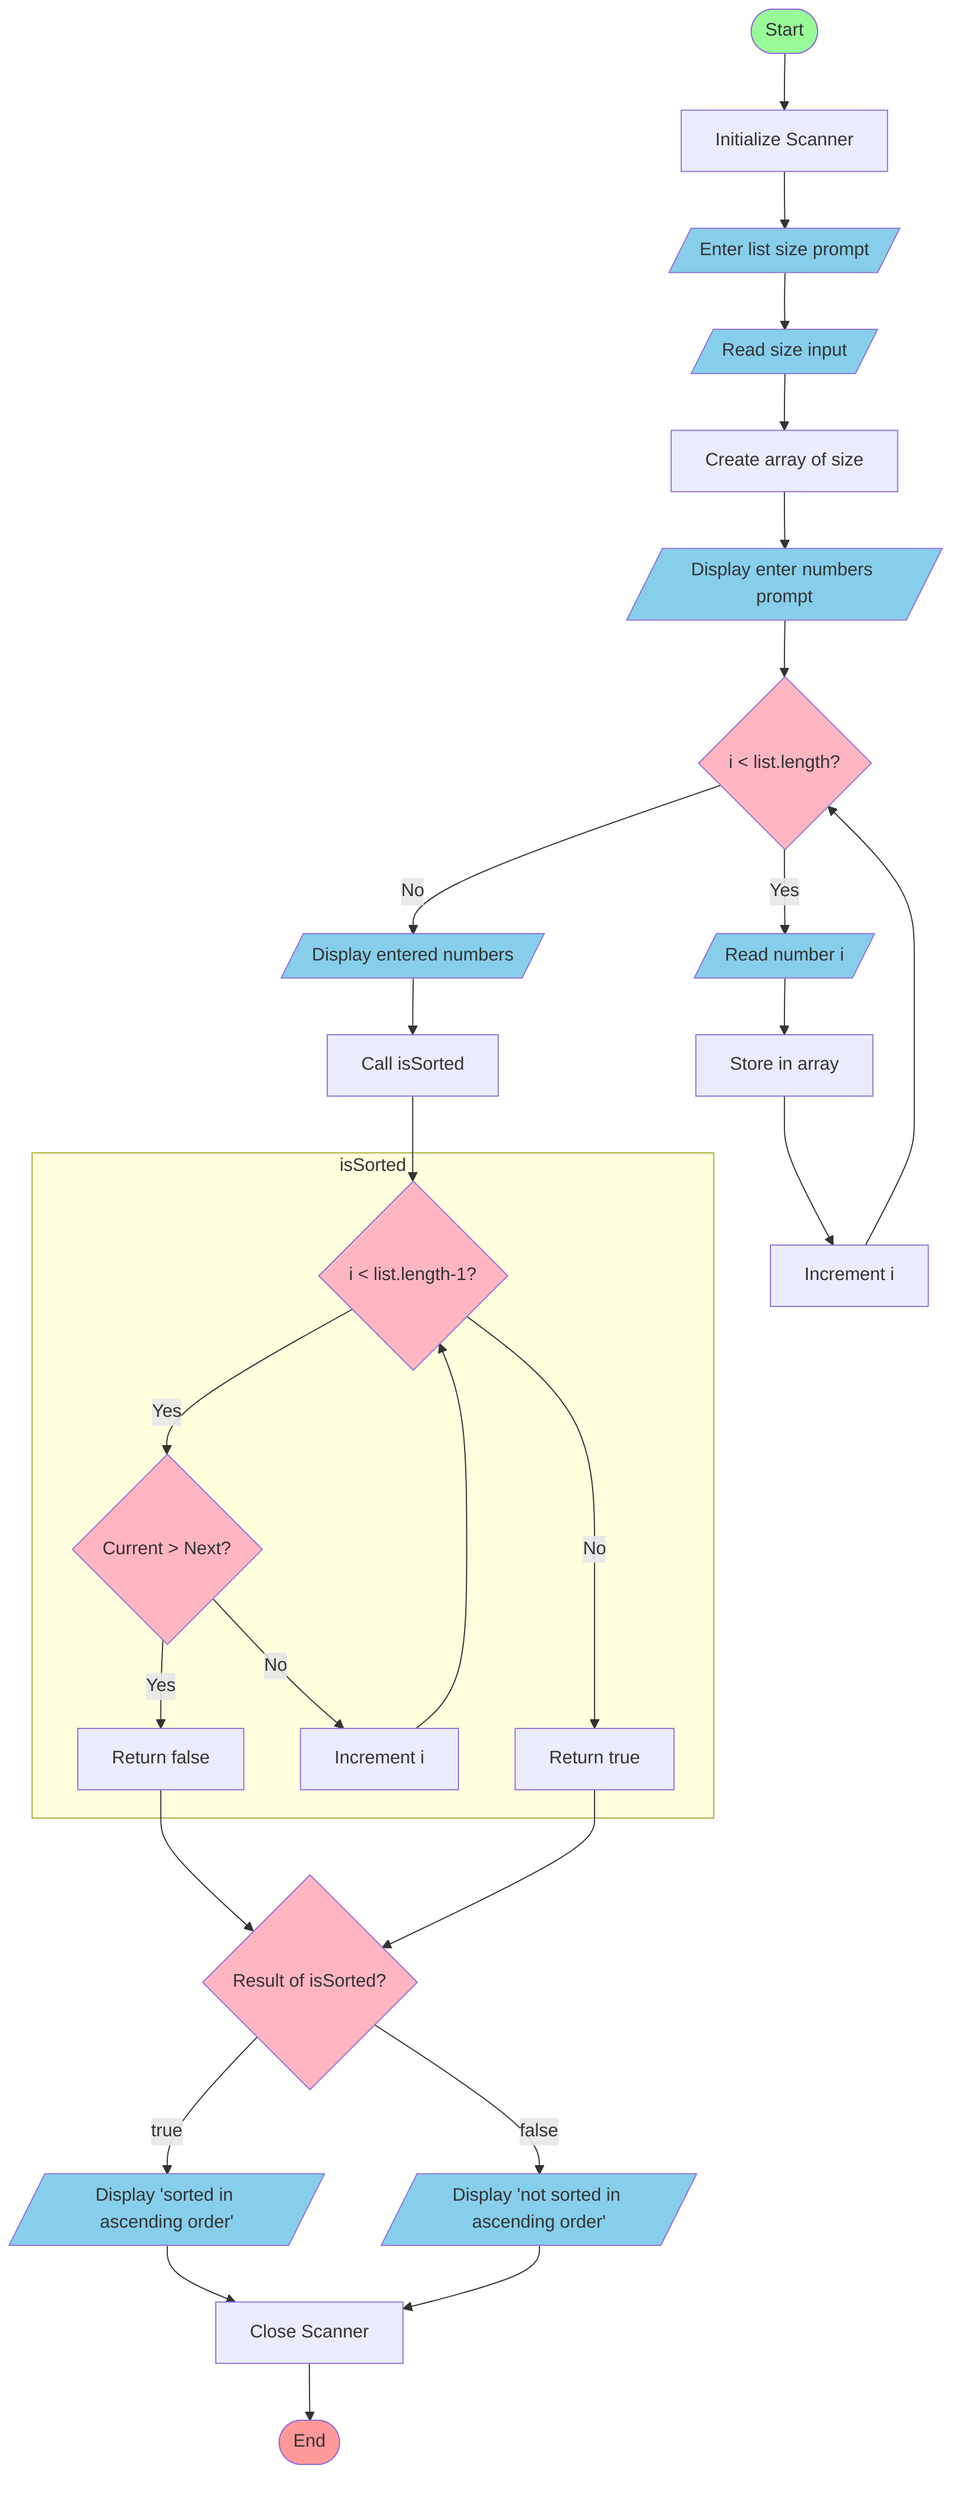 flowchart TD
    A([Start]) --> B[Initialize Scanner]
    style A fill:#98FB98
    
    B --> C[/Enter list size prompt/]
    C --> D[/Read size input/]
    
    D --> E[Create array of size]
    
    E --> F[/Display enter numbers prompt/]
    
    F --> G{i < list.length?}
    G -->|Yes| H[/Read number i/]
    H --> I[Store in array]
    I --> J[Increment i]
    J --> G
    
    G -->|No| K[/Display entered numbers/]
    
    K --> L[Call isSorted]
    
    subgraph isSorted
        R{i < list.length-1?}
        S{Current > Next?}
        T[Return false]
        U[Increment i]
        V[Return true]
        
        R -->|Yes| S
        S -->|Yes| T
        S -->|No| U
        U --> R
        R -->|No| V
    end
    
    L --> R
    T --> W{Result of isSorted?}
    V --> W
    
    W -->|true| N[/Display 'sorted in ascending order'/]
    W -->|false| O[/Display 'not sorted in ascending order'/]
    
    N --> P[Close Scanner]
    O --> P
    
    P --> Q([End])
    style Q fill:#FF9999
    
    style C fill:#87CEEB
    style D fill:#87CEEB
    style F fill:#87CEEB
    style H fill:#87CEEB
    style K fill:#87CEEB
    style N fill:#87CEEB
    style O fill:#87CEEB
    
    style W fill:#FFB6C1
    style G fill:#FFB6C1
    style S fill:#FFB6C1
    style R fill:#FFB6C1